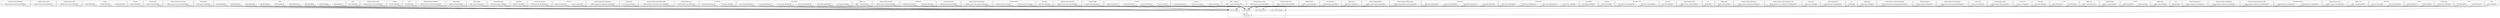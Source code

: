 digraph {
graph [overlap=false]
subgraph cluster_Kernel_System_HTMLUtils {
	label="Kernel::System::HTMLUtils";
	"Kernel::System::HTMLUtils::BEGIN@14";
}
subgraph cluster_Kernel_System_JSON {
	label="Kernel::System::JSON";
	"Kernel::System::JSON::BEGIN@14";
}
subgraph cluster_Kernel_System_Auth {
	label="Kernel::System::Auth";
	"Kernel::System::Auth::BEGIN@14";
}
subgraph cluster_Config {
	label="Config";
	"Config::BEGIN@35";
	"Config::BEGIN@5";
	"Config::BEGIN@9";
}
subgraph cluster_Encode {
	label="Encode";
	"Encode::BEGIN@5";
}
subgraph cluster_Encode_Byte {
	label="Encode::Byte";
	"Encode::Byte::BEGIN@2";
}
subgraph cluster_Kernel_System_Log_SysLog {
	label="Kernel::System::Log::SysLog";
	"Kernel::System::Log::SysLog::BEGIN@14";
}
subgraph cluster_Mail_Address {
	label="Mail::Address";
	"Mail::Address::BEGIN@9";
}
subgraph cluster_DBI {
	label="DBI";
	"DBI::BEGIN@273";
	"DBI::BEGIN@1019";
	"DBI::BEGIN@793";
	"DBI::BEGIN@524";
	"DBI::BEGIN@269";
	"DBI::BEGIN@827";
	"DBI::BEGIN@953";
	"DBI::BEGIN@856";
	"DBI::BEGIN@681";
}
subgraph cluster_base {
	label="base";
	"base::BEGIN@3";
}
subgraph cluster_Kernel_System_Cache {
	label="Kernel::System::Cache";
	"Kernel::System::Cache::BEGIN@14";
}
subgraph cluster_IO_File {
	label="IO::File";
	"IO::File::BEGIN@6";
}
subgraph cluster_vars {
	label="vars";
	"vars::BEGIN@8";
}
subgraph cluster_Kernel_System_CheckItem {
	label="Kernel::System::CheckItem";
	"Kernel::System::CheckItem::BEGIN@14";
}
subgraph cluster_DBD_Pg_db {
	label="DBD::Pg::db";
	"DBD::Pg::db::BEGIN@252";
}
subgraph cluster_DBI__firesafe {
	label="DBI::_firesafe";
	"DBI::_firesafe::BEGIN@13";
}
subgraph cluster_strict {
	label="strict";
	"strict::import";
	"strict::CORE:regcomp";
	"strict::unimport";
	"strict::bits";
	"strict::CORE:match";
}
subgraph cluster_Encode_Encoding {
	label="Encode::Encoding";
	"Encode::Encoding::BEGIN@4";
}
subgraph cluster_attributes {
	label="attributes";
	"attributes::BEGIN@9";
}
subgraph cluster_Kernel_System_DB {
	label="Kernel::System::DB";
	"Kernel::System::DB::BEGIN@14";
}
subgraph cluster_File_stat {
	label="File::stat";
	"File::stat::BEGIN@4";
	"File::stat::BEGIN@54";
}
subgraph cluster_JSON_Backend_XS_Supportable {
	label="JSON::Backend::XS::Supportable";
	"JSON::Backend::XS::Supportable::BEGIN@99";
}
subgraph cluster_URI_Escape {
	label="URI::Escape";
	"URI::Escape::BEGIN@2";
}
subgraph cluster_Kernel_System_Cache_FileStorable {
	label="Kernel::System::Cache::FileStorable";
	"Kernel::System::Cache::FileStorable::BEGIN@14";
}
subgraph cluster_Kernel_System_Log {
	label="Kernel::System::Log";
	"Kernel::System::Log::BEGIN@14";
}
subgraph cluster_IO_Handle {
	label="IO::Handle";
	"IO::Handle::BEGIN@4";
	"IO::Handle::BEGIN@355";
}
subgraph cluster_Sys_Syslog {
	label="Sys::Syslog";
	"Sys::Syslog::BEGIN@13";
	"Sys::Syslog::BEGIN@514";
	"Sys::Syslog::BEGIN@543";
	"Sys::Syslog::BEGIN@156";
	"Sys::Syslog::BEGIN@2";
	"Sys::Syslog::BEGIN@150";
}
subgraph cluster_DBD___st {
	label="DBD::_::st";
	"DBD::_::st::BEGIN@1801";
}
subgraph cluster_Kernel_System_Encode {
	label="Kernel::System::Encode";
	"Kernel::System::Encode::BEGIN@14";
}
subgraph cluster_FileHandle {
	label="FileHandle";
	"FileHandle::BEGIN@46";
	"FileHandle::BEGIN@4";
}
subgraph cluster_Unicode_Normalize {
	label="Unicode::Normalize";
	"Unicode::Normalize::BEGIN@10";
}
subgraph cluster_Kernel_System_Web_Request {
	label="Kernel::System::Web::Request";
	"Kernel::System::Web::Request::BEGIN@14";
}
subgraph cluster_Exporter_Heavy {
	label="Exporter::Heavy";
	"Exporter::Heavy::BEGIN@4";
	"Exporter::Heavy::BEGIN@3";
}
subgraph cluster_File_Glob {
	label="File::Glob";
	"File::Glob::BEGIN@3";
}
subgraph cluster_Kernel_System_Auth_DB {
	label="Kernel::System::Auth::DB";
	"Kernel::System::Auth::DB::BEGIN@14";
}
subgraph cluster_Kernel_Config {
	label="Kernel::Config";
	"Kernel::Config::BEGIN@111";
}
subgraph cluster_version {
	label="version";
	"version::BEGIN@153";
	"version::BEGIN@127";
	"version::BEGIN@142";
	"version::BEGIN@5";
}
subgraph cluster_constant {
	label="constant";
	"constant::BEGIN@3";
	"constant::BEGIN@38";
	"constant::BEGIN@101";
}
subgraph cluster_DBD___common {
	label="DBD::_::common";
	"DBD::_::common::BEGIN@1332";
}
subgraph cluster_Kernel_System_Group {
	label="Kernel::System::Group";
	"Kernel::System::Group::BEGIN@14";
}
subgraph cluster_Kernel_System_Time {
	label="Kernel::System::Time";
	"Kernel::System::Time::BEGIN@14";
}
subgraph cluster_MIME_Base64 {
	label="MIME::Base64";
	"MIME::Base64::BEGIN@3";
}
subgraph cluster_File_Basename {
	label="File::Basename";
	"File::Basename::BEGIN@50";
}
subgraph cluster_DBD_Pg_dr {
	label="DBD::Pg::dr";
	"DBD::Pg::dr::BEGIN@172";
}
subgraph cluster_Kernel_Config_Defaults {
	label="Kernel::Config::Defaults";
	"Kernel::Config::Defaults::BEGIN@24";
}
subgraph cluster_Kernel_Output_HTML_Layout {
	label="Kernel::Output::HTML::Layout";
	"Kernel::Output::HTML::Layout::BEGIN@14";
}
subgraph cluster_AutoLoader {
	label="AutoLoader";
	"AutoLoader::BEGIN@138";
	"AutoLoader::BEGIN@30";
	"AutoLoader::BEGIN@3";
	"AutoLoader::BEGIN@186";
}
subgraph cluster_Class_Struct {
	label="Class::Struct";
	"Class::Struct::BEGIN@7";
	"Class::Struct::BEGIN@108";
	"Class::Struct::BEGIN@99";
	"Class::Struct::BEGIN@188";
}
subgraph cluster_IO_Seekable {
	label="IO::Seekable";
	"IO::Seekable::BEGIN@7";
}
subgraph cluster_CGI_Util {
	label="CGI::Util";
	"CGI::Util::BEGIN@3";
}
subgraph cluster_File_Spec_Unix {
	label="File::Spec::Unix";
	"File::Spec::Unix::BEGIN@3";
	"File::Spec::Unix::BEGIN@149";
}
subgraph cluster_List_Util {
	label="List::Util";
	"List::Util::BEGIN@11";
}
subgraph cluster_Kernel_System_Valid {
	label="Kernel::System::Valid";
	"Kernel::System::Valid::BEGIN@14";
}
subgraph cluster_IO {
	label="IO";
	"IO::BEGIN@7";
}
subgraph cluster_Digest_SHA {
	label="Digest::SHA";
	"Digest::SHA::BEGIN@5";
}
subgraph cluster_Kernel_System_AuthSession {
	label="Kernel::System::AuthSession";
	"Kernel::System::AuthSession::BEGIN@14";
}
subgraph cluster_Kernel_System_User_Preferences_DB {
	label="Kernel::System::User::Preferences::DB";
	"Kernel::System::User::Preferences::DB::BEGIN@14";
}
subgraph cluster_Time_Local {
	label="Time::Local";
	"Time::Local::BEGIN@6";
}
subgraph cluster_JSON_Backend_PP {
	label="JSON::Backend::PP";
	"JSON::Backend::PP::BEGIN@380";
}
subgraph cluster_re {
	label="re";
	"re::BEGIN@4";
}
subgraph cluster_Digest_base {
	label="Digest::base";
	"Digest::base::BEGIN@3";
}
subgraph cluster_Kernel_System_Web_InterfaceAgent {
	label="Kernel::System::Web::InterfaceAgent";
	"Kernel::System::Web::InterfaceAgent::BEGIN@14";
}
subgraph cluster_main {
	label="main";
	"main::BEGIN@24";
}
subgraph cluster_Kernel_Language {
	label="Kernel::Language";
	"Kernel::Language::BEGIN@14";
}
subgraph cluster_Kernel_System_DB_postgresql {
	label="Kernel::System::DB::postgresql";
	"Kernel::System::DB::postgresql::BEGIN@14";
}
subgraph cluster_Scalar_Util {
	label="Scalar::Util";
	"Scalar::Util::BEGIN@9";
}
subgraph cluster_Kernel_System_Main {
	label="Kernel::System::Main";
	"Kernel::System::Main::BEGIN@14";
}
subgraph cluster_version_vxs {
	label="version::vxs";
	"version::vxs::BEGIN@5";
}
subgraph cluster_File_Spec {
	label="File::Spec";
	"File::Spec::BEGIN@3";
}
subgraph cluster_Fcntl {
	label="Fcntl";
	"Fcntl::BEGIN@184";
	"Fcntl::BEGIN@3";
}
subgraph cluster_DBD___dr {
	label="DBD::_::dr";
	"DBD::_::dr::BEGIN@1434";
}
subgraph cluster_Encode_Config {
	label="Encode::Config";
	"Encode::Config::BEGIN@7";
}
subgraph cluster_POSIX {
	label="POSIX";
	"POSIX::BEGIN@39";
	"POSIX::BEGIN@2";
}
subgraph cluster_Digest_MD5 {
	label="Digest::MD5";
	"Digest::MD5::BEGIN@3";
}
subgraph cluster_lib {
	label="lib";
	"lib::BEGIN@8";
}
subgraph cluster_Kernel_Language_en {
	label="Kernel::Language::en";
	"Kernel::Language::en::BEGIN@14";
}
subgraph cluster_Kernel_System_CacheInternal {
	label="Kernel::System::CacheInternal";
	"Kernel::System::CacheInternal::BEGIN@14";
}
subgraph cluster_Kernel_System_AuthSession_DB {
	label="Kernel::System::AuthSession::DB";
	"Kernel::System::AuthSession::DB::BEGIN@14";
}
subgraph cluster_JSON_Backend_XS {
	label="JSON::Backend::XS";
	"JSON::Backend::XS::BEGIN@29";
	"JSON::Backend::XS::BEGIN@42";
}
subgraph cluster_Kernel_System_User {
	label="Kernel::System::User";
	"Kernel::System::User::BEGIN@14";
}
subgraph cluster_DBD___db {
	label="DBD::_::db";
	"DBD::_::db::BEGIN@1495";
}
subgraph cluster_IPC_SysV {
	label="IPC::SysV";
	"IPC::SysV::BEGIN@19";
	"IPC::SysV::BEGIN@80";
}
subgraph cluster_JSON {
	label="JSON";
	"JSON::BEGIN@4";
	"JSON::BEGIN@315";
}
subgraph cluster_Encode_Alias {
	label="Encode::Alias";
	"Encode::Alias::BEGIN@2";
}
subgraph cluster_Cwd {
	label="Cwd";
	"Cwd::BEGIN@811";
	"Cwd::BEGIN@170";
}
"main::BEGIN@24" -> "strict::CORE:match";
"strict::unimport" -> "strict::bits";
"strict::import" -> "strict::bits";
"main::BEGIN@24" -> "strict::bits";
"AutoLoader::BEGIN@138" -> "strict::unimport";
"JSON::Backend::XS::BEGIN@42" -> "strict::unimport";
"version::BEGIN@127" -> "strict::unimport";
"constant::BEGIN@38" -> "strict::unimport";
"DBI::BEGIN@269" -> "strict::unimport";
"AutoLoader::BEGIN@186" -> "strict::unimport";
"File::Spec::Unix::BEGIN@149" -> "strict::unimport";
"DBI::BEGIN@681" -> "strict::unimport";
"version::BEGIN@142" -> "strict::unimport";
"Class::Struct::BEGIN@188" -> "strict::unimport";
"Sys::Syslog::BEGIN@13" -> "strict::unimport";
"JSON::Backend::PP::BEGIN@380" -> "strict::unimport";
"DBI::BEGIN@953" -> "strict::unimport";
"FileHandle::BEGIN@46" -> "strict::unimport";
"DBI::BEGIN@856" -> "strict::unimport";
"Sys::Syslog::BEGIN@514" -> "strict::unimport";
"IO::Handle::BEGIN@355" -> "strict::unimport";
"JSON::BEGIN@315" -> "strict::unimport";
"Config::BEGIN@35" -> "strict::unimport";
"JSON::Backend::XS::BEGIN@29" -> "strict::unimport";
"DBI::BEGIN@524" -> "strict::unimport";
"POSIX::BEGIN@39" -> "strict::unimport";
"DBI::BEGIN@827" -> "strict::unimport";
"JSON::Backend::XS::Supportable::BEGIN@99" -> "strict::unimport";
"File::stat::BEGIN@54" -> "strict::unimport";
"Class::Struct::BEGIN@99" -> "strict::unimport";
"Sys::Syslog::BEGIN@156" -> "strict::unimport";
"Sys::Syslog::BEGIN@543" -> "strict::unimport";
"Cwd::BEGIN@811" -> "strict::unimport";
"Fcntl::BEGIN@184" -> "strict::unimport";
"version::BEGIN@153" -> "strict::unimport";
"DBI::BEGIN@1019" -> "strict::unimport";
"DBI::BEGIN@793" -> "strict::unimport";
"IPC::SysV::BEGIN@80" -> "strict::unimport";
"Exporter::Heavy::BEGIN@4" -> "strict::unimport";
"Class::Struct::BEGIN@108" -> "strict::unimport";
"AutoLoader::BEGIN@30" -> "strict::unimport";
"constant::BEGIN@101" -> "strict::unimport";
"Sys::Syslog::BEGIN@150" -> "strict::unimport";
"main::BEGIN@24" -> "strict::CORE:regcomp";
"base::BEGIN@3" -> "strict::import";
"Mail::Address::BEGIN@9" -> "strict::import";
"DBI::_firesafe::BEGIN@13" -> "strict::import";
"Kernel::System::Log::BEGIN@14" -> "strict::import";
"IO::BEGIN@7" -> "strict::import";
"MIME::Base64::BEGIN@3" -> "strict::import";
"Encode::BEGIN@5" -> "strict::import";
"Fcntl::BEGIN@3" -> "strict::import";
"AutoLoader::BEGIN@3" -> "strict::import";
"Kernel::Output::HTML::Layout::BEGIN@14" -> "strict::import";
"Encode::Alias::BEGIN@2" -> "strict::import";
"IO::Handle::BEGIN@4" -> "strict::import";
"Kernel::System::DB::postgresql::BEGIN@14" -> "strict::import";
"File::Basename::BEGIN@50" -> "strict::import";
"Encode::Byte::BEGIN@2" -> "strict::import";
"Kernel::System::Encode::BEGIN@14" -> "strict::import";
"Kernel::System::AuthSession::BEGIN@14" -> "strict::import";
"main::BEGIN@24" -> "strict::import";
"Kernel::System::Time::BEGIN@14" -> "strict::import";
"DBD::_::dr::BEGIN@1434" -> "strict::import";
"Time::Local::BEGIN@6" -> "strict::import";
"version::BEGIN@5" -> "strict::import";
"Kernel::System::Web::Request::BEGIN@14" -> "strict::import";
"Kernel::System::JSON::BEGIN@14" -> "strict::import";
"JSON::BEGIN@4" -> "strict::import";
"Kernel::Config::BEGIN@111" -> "strict::import";
"Kernel::System::Web::InterfaceAgent::BEGIN@14" -> "strict::import";
"Class::Struct::BEGIN@7" -> "strict::import";
"Kernel::System::Auth::DB::BEGIN@14" -> "strict::import";
"DBD::_::common::BEGIN@1332" -> "strict::import";
"Kernel::System::DB::BEGIN@14" -> "strict::import";
"FileHandle::BEGIN@4" -> "strict::import";
"Encode::Config::BEGIN@7" -> "strict::import";
"IO::Seekable::BEGIN@7" -> "strict::import";
"IPC::SysV::BEGIN@19" -> "strict::import";
"List::Util::BEGIN@11" -> "strict::import";
"Kernel::System::CacheInternal::BEGIN@14" -> "strict::import";
"Kernel::Config::Defaults::BEGIN@24" -> "strict::import";
"Kernel::System::AuthSession::DB::BEGIN@14" -> "strict::import";
"Sys::Syslog::BEGIN@2" -> "strict::import";
"Kernel::Language::en::BEGIN@14" -> "strict::import";
"DBD::_::db::BEGIN@1495" -> "strict::import";
"Kernel::System::Log::SysLog::BEGIN@14" -> "strict::import";
"Digest::base::BEGIN@3" -> "strict::import";
"Kernel::System::Cache::FileStorable::BEGIN@14" -> "strict::import";
"File::stat::BEGIN@4" -> "strict::import";
"Config::BEGIN@5" -> "strict::import";
"Kernel::System::CheckItem::BEGIN@14" -> "strict::import";
"DBD::_::st::BEGIN@1801" -> "strict::import";
"Kernel::System::Main::BEGIN@14" -> "strict::import";
"vars::BEGIN@8" -> "strict::import";
"attributes::BEGIN@9" -> "strict::import";
"POSIX::BEGIN@2" -> "strict::import";
"Config::BEGIN@9" -> "strict::import";
"File::Spec::Unix::BEGIN@3" -> "strict::import";
"Kernel::System::Valid::BEGIN@14" -> "strict::import";
"DBD::Pg::db::BEGIN@252" -> "strict::import";
"Encode::Encoding::BEGIN@4" -> "strict::import";
"Cwd::BEGIN@170" -> "strict::import";
"DBI::BEGIN@273" -> "strict::import";
"CGI::Util::BEGIN@3" -> "strict::import";
"Kernel::System::User::BEGIN@14" -> "strict::import";
"URI::Escape::BEGIN@2" -> "strict::import";
"IO::File::BEGIN@6" -> "strict::import";
"Unicode::Normalize::BEGIN@10" -> "strict::import";
"Scalar::Util::BEGIN@9" -> "strict::import";
"constant::BEGIN@3" -> "strict::import";
"Kernel::System::Cache::BEGIN@14" -> "strict::import";
"File::Spec::BEGIN@3" -> "strict::import";
"Digest::SHA::BEGIN@5" -> "strict::import";
"Kernel::System::Auth::BEGIN@14" -> "strict::import";
"Kernel::System::HTMLUtils::BEGIN@14" -> "strict::import";
"File::Glob::BEGIN@3" -> "strict::import";
"version::vxs::BEGIN@5" -> "strict::import";
"re::BEGIN@4" -> "strict::import";
"Digest::MD5::BEGIN@3" -> "strict::import";
"Kernel::System::User::Preferences::DB::BEGIN@14" -> "strict::import";
"Kernel::Language::BEGIN@14" -> "strict::import";
"Kernel::System::Group::BEGIN@14" -> "strict::import";
"lib::BEGIN@8" -> "strict::import";
"DBD::Pg::dr::BEGIN@172" -> "strict::import";
"Exporter::Heavy::BEGIN@3" -> "strict::import";
}
